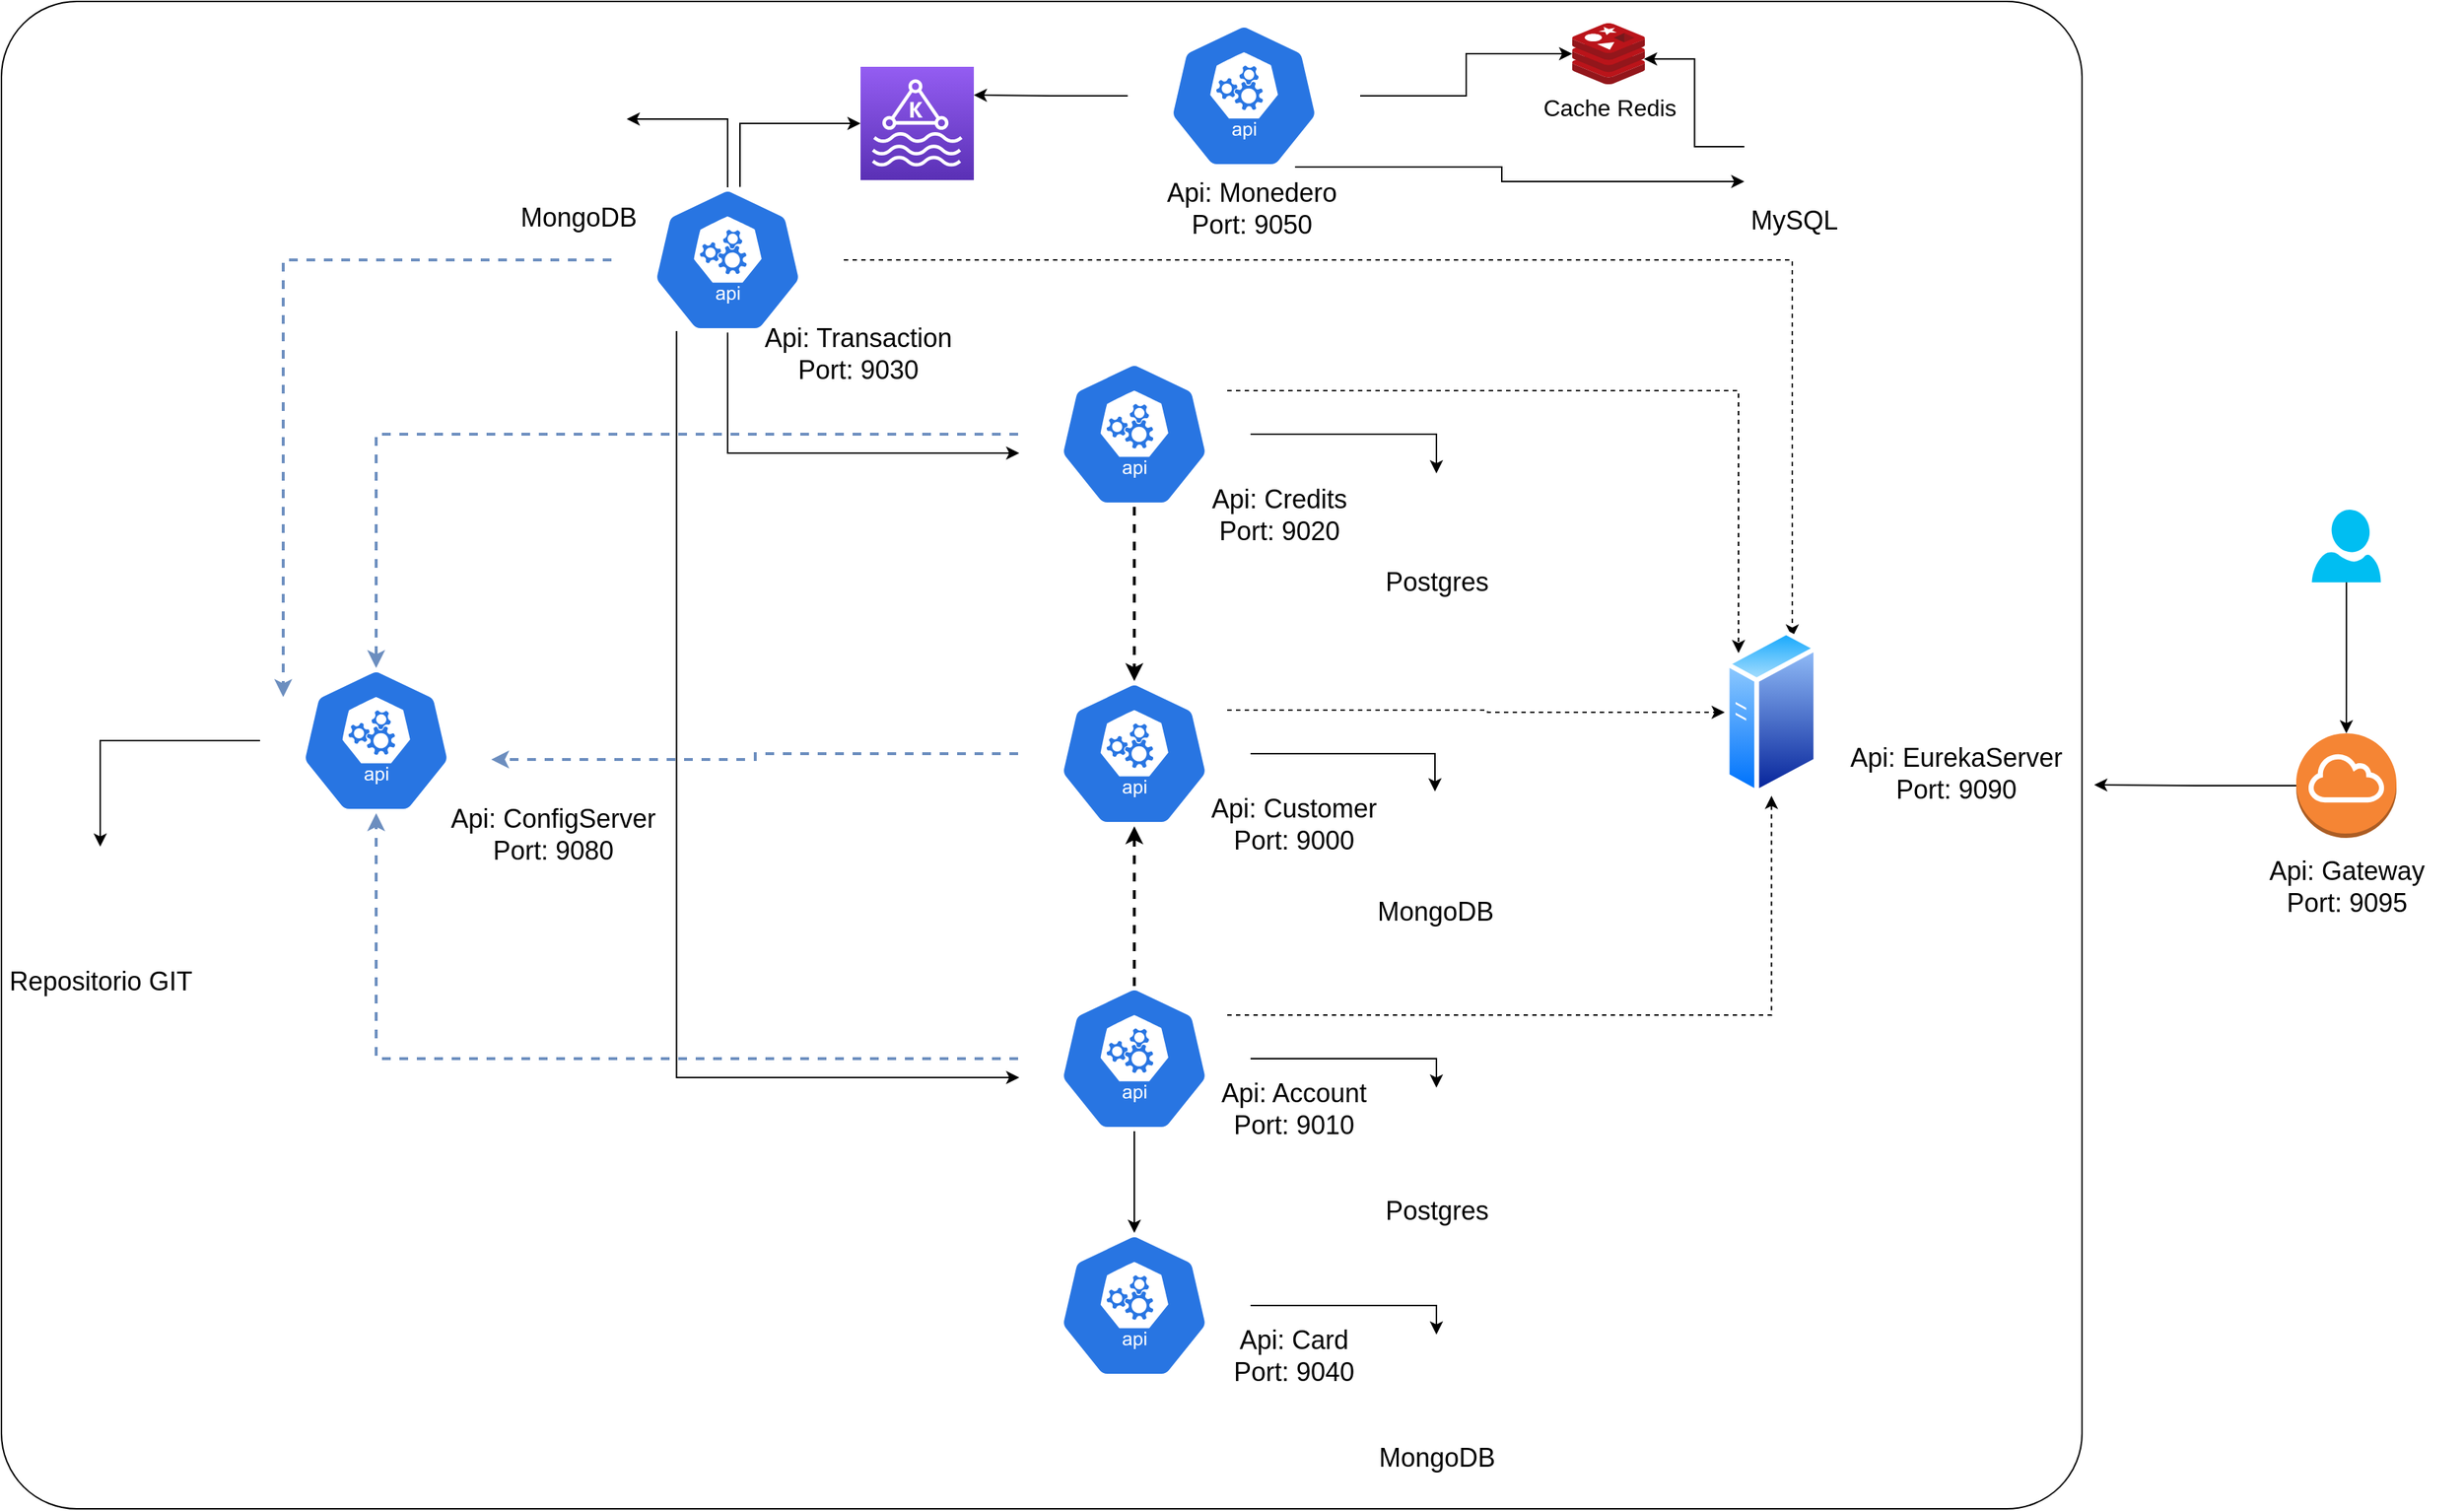 <mxfile version="20.3.0" type="device" pages="2"><diagram name="Page-1" id="e3a06f82-3646-2815-327d-82caf3d4e204"><mxGraphModel dx="2595" dy="1348" grid="0" gridSize="10" guides="1" tooltips="1" connect="1" arrows="1" fold="1" page="1" pageScale="1.5" pageWidth="1169" pageHeight="826" background="none" math="0" shadow="0"><root><mxCell id="0" style=";html=1;"/><mxCell id="1" style=";html=1;" parent="0"/><mxCell id="uEugJP3mROyl1svzty02-6" value="" style="rounded=1;whiteSpace=wrap;html=1;arcSize=5;" parent="1" vertex="1"><mxGeometry x="46" y="94" width="1432.5" height="1038" as="geometry"/></mxCell><mxCell id="dN-wXDbTbQcWqet0-IBB-1" value="&lt;font style=&quot;font-size: 18px;&quot;&gt;MongoDB&lt;/font&gt;" style="shape=image;html=1;verticalAlign=top;verticalLabelPosition=bottom;labelBackgroundColor=#ffffff;imageAspect=0;aspect=fixed;image=https://cdn4.iconfinder.com/data/icons/Primo_Icons/PNG/128x128/database_active.png" parent="1" vertex="1"><mxGeometry x="1000" y="638" width="66" height="66" as="geometry"/></mxCell><mxCell id="dN-wXDbTbQcWqet0-IBB-2" value="&lt;font style=&quot;font-size: 18px;&quot;&gt;Postgres&lt;/font&gt;" style="shape=image;html=1;verticalAlign=top;verticalLabelPosition=bottom;labelBackgroundColor=#ffffff;imageAspect=0;aspect=fixed;image=https://cdn4.iconfinder.com/data/icons/Primo_Icons/PNG/128x128/database_active.png" parent="1" vertex="1"><mxGeometry x="1000" y="842" width="68" height="68" as="geometry"/></mxCell><mxCell id="dN-wXDbTbQcWqet0-IBB-4" style="edgeStyle=orthogonalEdgeStyle;rounded=0;orthogonalLoop=1;jettySize=auto;html=1;entryX=0.5;entryY=0;entryDx=0;entryDy=0;" parent="1" source="dN-wXDbTbQcWqet0-IBB-3" target="dN-wXDbTbQcWqet0-IBB-1" edge="1"><mxGeometry relative="1" as="geometry"/></mxCell><mxCell id="qxqco0_UDsjfnpBZdCfZ-5" style="edgeStyle=orthogonalEdgeStyle;rounded=0;orthogonalLoop=1;jettySize=auto;html=1;entryX=0;entryY=0.5;entryDx=0;entryDy=0;exitX=0.9;exitY=0.2;exitDx=0;exitDy=0;exitPerimeter=0;dashed=1;" parent="1" source="dN-wXDbTbQcWqet0-IBB-3" target="qxqco0_UDsjfnpBZdCfZ-1" edge="1"><mxGeometry relative="1" as="geometry"/></mxCell><mxCell id="qxqco0_UDsjfnpBZdCfZ-10" style="edgeStyle=orthogonalEdgeStyle;rounded=0;orthogonalLoop=1;jettySize=auto;html=1;entryX=0.995;entryY=0.63;entryDx=0;entryDy=0;entryPerimeter=0;dashed=1;fillColor=#dae8fc;strokeColor=#6c8ebf;endSize=6;strokeWidth=2;" parent="1" source="dN-wXDbTbQcWqet0-IBB-3" target="qxqco0_UDsjfnpBZdCfZ-8" edge="1"><mxGeometry relative="1" as="geometry"/></mxCell><mxCell id="dN-wXDbTbQcWqet0-IBB-3" value="" style="sketch=0;html=1;dashed=0;whitespace=wrap;fillColor=#2875E2;strokeColor=#ffffff;points=[[0.005,0.63,0],[0.1,0.2,0],[0.9,0.2,0],[0.5,0,0],[0.995,0.63,0],[0.72,0.99,0],[0.5,1,0],[0.28,0.99,0]];shape=mxgraph.kubernetes.icon;prIcon=api" parent="1" vertex="1"><mxGeometry x="746" y="562" width="160" height="100" as="geometry"/></mxCell><mxCell id="6RL3uAQKzp40tsSBI6cF-1" value="&lt;font style=&quot;font-size: 18px;&quot;&gt;Api: Customer&lt;br&gt;Port: 9000&lt;/font&gt;" style="text;html=1;strokeColor=none;fillColor=none;align=center;verticalAlign=middle;whiteSpace=wrap;rounded=0;" parent="1" vertex="1"><mxGeometry x="876" y="646" width="120" height="30" as="geometry"/></mxCell><mxCell id="6RL3uAQKzp40tsSBI6cF-4" style="edgeStyle=orthogonalEdgeStyle;rounded=0;orthogonalLoop=1;jettySize=auto;html=1;entryX=0.5;entryY=0;entryDx=0;entryDy=0;" parent="1" source="6RL3uAQKzp40tsSBI6cF-2" target="dN-wXDbTbQcWqet0-IBB-2" edge="1"><mxGeometry relative="1" as="geometry"/></mxCell><mxCell id="qxqco0_UDsjfnpBZdCfZ-3" style="edgeStyle=orthogonalEdgeStyle;rounded=0;orthogonalLoop=1;jettySize=auto;html=1;entryX=0.5;entryY=1;entryDx=0;entryDy=0;exitX=0.9;exitY=0.2;exitDx=0;exitDy=0;exitPerimeter=0;dashed=1;" parent="1" source="6RL3uAQKzp40tsSBI6cF-2" target="qxqco0_UDsjfnpBZdCfZ-1" edge="1"><mxGeometry relative="1" as="geometry"/></mxCell><mxCell id="qxqco0_UDsjfnpBZdCfZ-13" style="edgeStyle=orthogonalEdgeStyle;rounded=0;orthogonalLoop=1;jettySize=auto;html=1;entryX=0.5;entryY=1;entryDx=0;entryDy=0;entryPerimeter=0;dashed=1;fillColor=#dae8fc;strokeColor=#6c8ebf;endSize=6;strokeWidth=2;" parent="1" source="6RL3uAQKzp40tsSBI6cF-2" target="qxqco0_UDsjfnpBZdCfZ-8" edge="1"><mxGeometry relative="1" as="geometry"/></mxCell><mxCell id="qxqco0_UDsjfnpBZdCfZ-14" style="edgeStyle=orthogonalEdgeStyle;rounded=0;orthogonalLoop=1;jettySize=auto;html=1;entryX=0.5;entryY=1;entryDx=0;entryDy=0;entryPerimeter=0;dashed=1;endSize=6;strokeColor=default;strokeWidth=2;" parent="1" source="6RL3uAQKzp40tsSBI6cF-2" target="dN-wXDbTbQcWqet0-IBB-3" edge="1"><mxGeometry relative="1" as="geometry"/></mxCell><mxCell id="GO2MfbL3ci0-ruRU1eLF-5" style="edgeStyle=orthogonalEdgeStyle;rounded=0;orthogonalLoop=1;jettySize=auto;html=1;entryX=0.5;entryY=0;entryDx=0;entryDy=0;entryPerimeter=0;" parent="1" source="6RL3uAQKzp40tsSBI6cF-2" target="GO2MfbL3ci0-ruRU1eLF-3" edge="1"><mxGeometry relative="1" as="geometry"/></mxCell><mxCell id="6RL3uAQKzp40tsSBI6cF-2" value="" style="sketch=0;html=1;dashed=0;whitespace=wrap;fillColor=#2875E2;strokeColor=#ffffff;points=[[0.005,0.63,0],[0.1,0.2,0],[0.9,0.2,0],[0.5,0,0],[0.995,0.63,0],[0.72,0.99,0],[0.5,1,0],[0.28,0.99,0]];shape=mxgraph.kubernetes.icon;prIcon=api" parent="1" vertex="1"><mxGeometry x="746" y="772" width="160" height="100" as="geometry"/></mxCell><mxCell id="6RL3uAQKzp40tsSBI6cF-3" value="&lt;font style=&quot;font-size: 18px;&quot;&gt;Api: Account&lt;br&gt;Port: 9010&lt;/font&gt;" style="text;html=1;strokeColor=none;fillColor=none;align=center;verticalAlign=middle;whiteSpace=wrap;rounded=0;" parent="1" vertex="1"><mxGeometry x="876" y="842" width="120" height="30" as="geometry"/></mxCell><mxCell id="6RL3uAQKzp40tsSBI6cF-5" value="&lt;font style=&quot;font-size: 18px;&quot;&gt;Postgres&lt;/font&gt;" style="shape=image;html=1;verticalAlign=top;verticalLabelPosition=bottom;labelBackgroundColor=#ffffff;imageAspect=0;aspect=fixed;image=https://cdn4.iconfinder.com/data/icons/Primo_Icons/PNG/128x128/database_active.png" parent="1" vertex="1"><mxGeometry x="1005" y="419" width="58" height="58" as="geometry"/></mxCell><mxCell id="6RL3uAQKzp40tsSBI6cF-6" style="edgeStyle=orthogonalEdgeStyle;rounded=0;orthogonalLoop=1;jettySize=auto;html=1;entryX=0.5;entryY=0;entryDx=0;entryDy=0;" parent="1" source="6RL3uAQKzp40tsSBI6cF-7" target="6RL3uAQKzp40tsSBI6cF-5" edge="1"><mxGeometry relative="1" as="geometry"/></mxCell><mxCell id="qxqco0_UDsjfnpBZdCfZ-2" style="edgeStyle=orthogonalEdgeStyle;rounded=0;orthogonalLoop=1;jettySize=auto;html=1;exitX=0.9;exitY=0.2;exitDx=0;exitDy=0;exitPerimeter=0;entryX=0;entryY=0;entryDx=0;entryDy=0;dashed=1;" parent="1" source="6RL3uAQKzp40tsSBI6cF-7" target="qxqco0_UDsjfnpBZdCfZ-1" edge="1"><mxGeometry relative="1" as="geometry"/></mxCell><mxCell id="qxqco0_UDsjfnpBZdCfZ-11" style="edgeStyle=orthogonalEdgeStyle;rounded=0;orthogonalLoop=1;jettySize=auto;html=1;entryX=0.5;entryY=0;entryDx=0;entryDy=0;entryPerimeter=0;dashed=1;fillColor=#dae8fc;strokeColor=#6c8ebf;endSize=6;strokeWidth=2;" parent="1" source="6RL3uAQKzp40tsSBI6cF-7" target="qxqco0_UDsjfnpBZdCfZ-8" edge="1"><mxGeometry relative="1" as="geometry"/></mxCell><mxCell id="qxqco0_UDsjfnpBZdCfZ-15" style="edgeStyle=orthogonalEdgeStyle;rounded=0;orthogonalLoop=1;jettySize=auto;html=1;entryX=0.5;entryY=0;entryDx=0;entryDy=0;entryPerimeter=0;dashed=1;endSize=6;strokeColor=default;strokeWidth=2;" parent="1" source="6RL3uAQKzp40tsSBI6cF-7" target="dN-wXDbTbQcWqet0-IBB-3" edge="1"><mxGeometry relative="1" as="geometry"/></mxCell><mxCell id="6RL3uAQKzp40tsSBI6cF-7" value="" style="sketch=0;html=1;dashed=0;whitespace=wrap;fillColor=#2875E2;strokeColor=#ffffff;points=[[0.005,0.63,0],[0.1,0.2,0],[0.9,0.2,0],[0.5,0,0],[0.995,0.63,0],[0.72,0.99,0],[0.5,1,0],[0.28,0.99,0]];shape=mxgraph.kubernetes.icon;prIcon=api" parent="1" vertex="1"><mxGeometry x="746" y="342" width="160" height="100" as="geometry"/></mxCell><mxCell id="6RL3uAQKzp40tsSBI6cF-8" value="&lt;font style=&quot;font-size: 18px;&quot;&gt;Api: Credits&lt;br&gt;Port: 9020&lt;/font&gt;" style="text;html=1;strokeColor=none;fillColor=none;align=center;verticalAlign=middle;whiteSpace=wrap;rounded=0;" parent="1" vertex="1"><mxGeometry x="866" y="433" width="120" height="30" as="geometry"/></mxCell><mxCell id="6RL3uAQKzp40tsSBI6cF-9" value="&lt;font style=&quot;font-size: 18px;&quot;&gt;MongoDB&lt;/font&gt;" style="shape=image;html=1;verticalAlign=top;verticalLabelPosition=bottom;labelBackgroundColor=#ffffff;imageAspect=0;aspect=fixed;image=https://cdn4.iconfinder.com/data/icons/Primo_Icons/PNG/128x128/database_active.png" parent="1" vertex="1"><mxGeometry x="408.5" y="158" width="68" height="68" as="geometry"/></mxCell><mxCell id="6RL3uAQKzp40tsSBI6cF-10" style="edgeStyle=orthogonalEdgeStyle;rounded=0;orthogonalLoop=1;jettySize=auto;html=1;entryX=1;entryY=0.25;entryDx=0;entryDy=0;" parent="1" source="6RL3uAQKzp40tsSBI6cF-11" target="6RL3uAQKzp40tsSBI6cF-9" edge="1"><mxGeometry relative="1" as="geometry"><mxPoint x="506" y="202" as="targetPoint"/></mxGeometry></mxCell><mxCell id="6RL3uAQKzp40tsSBI6cF-17" style="edgeStyle=orthogonalEdgeStyle;rounded=0;orthogonalLoop=1;jettySize=auto;html=1;entryX=0.005;entryY=0.63;entryDx=0;entryDy=0;entryPerimeter=0;fontSize=18;exitX=0.5;exitY=1;exitDx=0;exitDy=0;exitPerimeter=0;" parent="1" source="6RL3uAQKzp40tsSBI6cF-11" target="6RL3uAQKzp40tsSBI6cF-7" edge="1"><mxGeometry relative="1" as="geometry"/></mxCell><mxCell id="6RL3uAQKzp40tsSBI6cF-18" style="edgeStyle=orthogonalEdgeStyle;rounded=0;orthogonalLoop=1;jettySize=auto;html=1;entryX=0.005;entryY=0.63;entryDx=0;entryDy=0;entryPerimeter=0;fontSize=18;exitX=0.28;exitY=0.99;exitDx=0;exitDy=0;exitPerimeter=0;" parent="1" source="6RL3uAQKzp40tsSBI6cF-11" target="6RL3uAQKzp40tsSBI6cF-2" edge="1"><mxGeometry relative="1" as="geometry"/></mxCell><mxCell id="qxqco0_UDsjfnpBZdCfZ-6" style="edgeStyle=orthogonalEdgeStyle;rounded=0;orthogonalLoop=1;jettySize=auto;html=1;entryX=0.75;entryY=0;entryDx=0;entryDy=0;dashed=1;" parent="1" source="6RL3uAQKzp40tsSBI6cF-11" target="qxqco0_UDsjfnpBZdCfZ-1" edge="1"><mxGeometry relative="1" as="geometry"/></mxCell><mxCell id="qxqco0_UDsjfnpBZdCfZ-12" style="edgeStyle=orthogonalEdgeStyle;rounded=0;orthogonalLoop=1;jettySize=auto;html=1;entryX=0.1;entryY=0.2;entryDx=0;entryDy=0;entryPerimeter=0;dashed=1;fillColor=#dae8fc;strokeColor=#6c8ebf;endSize=6;strokeWidth=2;" parent="1" source="6RL3uAQKzp40tsSBI6cF-11" target="qxqco0_UDsjfnpBZdCfZ-8" edge="1"><mxGeometry relative="1" as="geometry"/></mxCell><mxCell id="ICBz6puoNVKDmENVNibW-11" style="edgeStyle=orthogonalEdgeStyle;rounded=0;orthogonalLoop=1;jettySize=auto;html=1;entryX=0;entryY=0.5;entryDx=0;entryDy=0;entryPerimeter=0;exitX=0.553;exitY=-0.002;exitDx=0;exitDy=0;exitPerimeter=0;" parent="1" source="6RL3uAQKzp40tsSBI6cF-11" target="ICBz6puoNVKDmENVNibW-10" edge="1"><mxGeometry relative="1" as="geometry"/></mxCell><mxCell id="6RL3uAQKzp40tsSBI6cF-11" value="" style="sketch=0;html=1;dashed=0;whitespace=wrap;fillColor=#2875E2;strokeColor=#ffffff;points=[[0.005,0.63,0],[0.1,0.2,0],[0.9,0.2,0],[0.5,0,0],[0.995,0.63,0],[0.72,0.99,0],[0.5,1,0],[0.28,0.99,0]];shape=mxgraph.kubernetes.icon;prIcon=api" parent="1" vertex="1"><mxGeometry x="466" y="222" width="160" height="100" as="geometry"/></mxCell><mxCell id="6RL3uAQKzp40tsSBI6cF-12" value="&lt;font style=&quot;font-size: 18px;&quot;&gt;Api: Transaction&lt;br&gt;Port: 9030&lt;/font&gt;" style="text;html=1;strokeColor=none;fillColor=none;align=center;verticalAlign=middle;whiteSpace=wrap;rounded=0;" parent="1" vertex="1"><mxGeometry x="566" y="322" width="140" height="30" as="geometry"/></mxCell><mxCell id="qxqco0_UDsjfnpBZdCfZ-1" value="" style="aspect=fixed;perimeter=ellipsePerimeter;html=1;align=center;shadow=0;dashed=0;spacingTop=3;image;image=img/lib/active_directory/generic_server.svg;" parent="1" vertex="1"><mxGeometry x="1232.5" y="526" width="64.4" height="115" as="geometry"/></mxCell><mxCell id="qxqco0_UDsjfnpBZdCfZ-7" value="&lt;font style=&quot;font-size: 18px;&quot;&gt;Api: EurekaServer&lt;br&gt;Port: 9090&lt;/font&gt;" style="text;html=1;strokeColor=none;fillColor=none;align=center;verticalAlign=middle;whiteSpace=wrap;rounded=0;" parent="1" vertex="1"><mxGeometry x="1296.9" y="611" width="190" height="30" as="geometry"/></mxCell><mxCell id="KnO_NrOgCz2fqm7gvOoi-2" style="edgeStyle=orthogonalEdgeStyle;rounded=0;orthogonalLoop=1;jettySize=auto;html=1;entryX=0.5;entryY=0;entryDx=0;entryDy=0;fontSize=18;" parent="1" source="qxqco0_UDsjfnpBZdCfZ-8" target="KnO_NrOgCz2fqm7gvOoi-1" edge="1"><mxGeometry relative="1" as="geometry"/></mxCell><mxCell id="qxqco0_UDsjfnpBZdCfZ-8" value="" style="sketch=0;html=1;dashed=0;whitespace=wrap;fillColor=#2875E2;strokeColor=#ffffff;points=[[0.005,0.63,0],[0.1,0.2,0],[0.9,0.2,0],[0.5,0,0],[0.995,0.63,0],[0.72,0.99,0],[0.5,1,0],[0.28,0.99,0]];shape=mxgraph.kubernetes.icon;prIcon=api" parent="1" vertex="1"><mxGeometry x="224" y="553" width="160" height="100" as="geometry"/></mxCell><mxCell id="qxqco0_UDsjfnpBZdCfZ-9" value="&lt;font style=&quot;font-size: 18px;&quot;&gt;Api: ConfigServer&lt;br&gt;Port: 9080&lt;/font&gt;" style="text;html=1;strokeColor=none;fillColor=none;align=center;verticalAlign=middle;whiteSpace=wrap;rounded=0;" parent="1" vertex="1"><mxGeometry x="346" y="653" width="160" height="30" as="geometry"/></mxCell><mxCell id="KnO_NrOgCz2fqm7gvOoi-1" value="&lt;font style=&quot;font-size: 18px;&quot;&gt;Repositorio GIT&lt;/font&gt;" style="shape=image;html=1;verticalAlign=top;verticalLabelPosition=bottom;labelBackgroundColor=#ffffff;imageAspect=0;aspect=fixed;image=https://cdn0.iconfinder.com/data/icons/social-network-9/50/29-128.png" parent="1" vertex="1"><mxGeometry x="76" y="676" width="76" height="76" as="geometry"/></mxCell><mxCell id="GO2MfbL3ci0-ruRU1eLF-1" value="&lt;span style=&quot;font-size: 18px;&quot;&gt;MongoDB&lt;/span&gt;" style="shape=image;html=1;verticalAlign=top;verticalLabelPosition=bottom;labelBackgroundColor=#ffffff;imageAspect=0;aspect=fixed;image=https://cdn4.iconfinder.com/data/icons/Primo_Icons/PNG/128x128/database_active.png" parent="1" vertex="1"><mxGeometry x="1000" y="1012" width="68" height="68" as="geometry"/></mxCell><mxCell id="GO2MfbL3ci0-ruRU1eLF-2" style="edgeStyle=orthogonalEdgeStyle;rounded=0;orthogonalLoop=1;jettySize=auto;html=1;entryX=0.5;entryY=0;entryDx=0;entryDy=0;" parent="1" source="GO2MfbL3ci0-ruRU1eLF-3" target="GO2MfbL3ci0-ruRU1eLF-1" edge="1"><mxGeometry relative="1" as="geometry"/></mxCell><mxCell id="GO2MfbL3ci0-ruRU1eLF-3" value="" style="sketch=0;html=1;dashed=0;whitespace=wrap;fillColor=#2875E2;strokeColor=#ffffff;points=[[0.005,0.63,0],[0.1,0.2,0],[0.9,0.2,0],[0.5,0,0],[0.995,0.63,0],[0.72,0.99,0],[0.5,1,0],[0.28,0.99,0]];shape=mxgraph.kubernetes.icon;prIcon=api" parent="1" vertex="1"><mxGeometry x="746" y="942" width="160" height="100" as="geometry"/></mxCell><mxCell id="GO2MfbL3ci0-ruRU1eLF-4" value="&lt;font style=&quot;font-size: 18px;&quot;&gt;Api: Card&lt;br&gt;Port: 9040&lt;/font&gt;" style="text;html=1;strokeColor=none;fillColor=none;align=center;verticalAlign=middle;whiteSpace=wrap;rounded=0;" parent="1" vertex="1"><mxGeometry x="876" y="1012" width="120" height="30" as="geometry"/></mxCell><mxCell id="uEugJP3mROyl1svzty02-2" value="&lt;font style=&quot;font-size: 18px;&quot;&gt;Api: Gateway&lt;br&gt;Port: 9095&lt;/font&gt;" style="text;html=1;strokeColor=none;fillColor=none;align=center;verticalAlign=middle;whiteSpace=wrap;rounded=0;" parent="1" vertex="1"><mxGeometry x="1580.5" y="689" width="160" height="30" as="geometry"/></mxCell><mxCell id="QoogIabErylCJerVtqpl-5" style="edgeStyle=orthogonalEdgeStyle;rounded=0;orthogonalLoop=1;jettySize=auto;html=1;entryX=1;entryY=0.75;entryDx=0;entryDy=0;" edge="1" parent="1" source="uEugJP3mROyl1svzty02-3" target="qxqco0_UDsjfnpBZdCfZ-7"><mxGeometry relative="1" as="geometry"/></mxCell><mxCell id="uEugJP3mROyl1svzty02-3" value="" style="outlineConnect=0;dashed=0;verticalLabelPosition=bottom;verticalAlign=top;align=center;html=1;shape=mxgraph.aws3.internet_gateway;fillColor=#F58534;gradientColor=none;" parent="1" vertex="1"><mxGeometry x="1626" y="598" width="69" height="72" as="geometry"/></mxCell><mxCell id="uEugJP3mROyl1svzty02-5" style="edgeStyle=orthogonalEdgeStyle;rounded=0;orthogonalLoop=1;jettySize=auto;html=1;entryX=0.5;entryY=0;entryDx=0;entryDy=0;entryPerimeter=0;" parent="1" source="uEugJP3mROyl1svzty02-4" target="uEugJP3mROyl1svzty02-3" edge="1"><mxGeometry relative="1" as="geometry"/></mxCell><mxCell id="uEugJP3mROyl1svzty02-4" value="" style="verticalLabelPosition=bottom;html=1;verticalAlign=top;align=center;strokeColor=none;fillColor=#00BEF2;shape=mxgraph.azure.user;" parent="1" vertex="1"><mxGeometry x="1636.75" y="444" width="47.5" height="50" as="geometry"/></mxCell><mxCell id="QoogIabErylCJerVtqpl-3" style="edgeStyle=orthogonalEdgeStyle;rounded=0;orthogonalLoop=1;jettySize=auto;html=1;entryX=0.988;entryY=0.586;entryDx=0;entryDy=0;entryPerimeter=0;" edge="1" parent="1" source="ICBz6puoNVKDmENVNibW-1" target="ICBz6puoNVKDmENVNibW-6"><mxGeometry relative="1" as="geometry"/></mxCell><mxCell id="ICBz6puoNVKDmENVNibW-1" value="&lt;font style=&quot;font-size: 18px;&quot;&gt;MySQL&lt;/font&gt;" style="shape=image;html=1;verticalAlign=top;verticalLabelPosition=bottom;labelBackgroundColor=#ffffff;imageAspect=0;aspect=fixed;image=https://cdn4.iconfinder.com/data/icons/Primo_Icons/PNG/128x128/database_active.png" parent="1" vertex="1"><mxGeometry x="1246" y="160" width="68" height="68" as="geometry"/></mxCell><mxCell id="ICBz6puoNVKDmENVNibW-12" style="edgeStyle=orthogonalEdgeStyle;rounded=0;orthogonalLoop=1;jettySize=auto;html=1;entryX=1;entryY=0.25;entryDx=0;entryDy=0;entryPerimeter=0;" parent="1" source="ICBz6puoNVKDmENVNibW-3" target="ICBz6puoNVKDmENVNibW-10" edge="1"><mxGeometry relative="1" as="geometry"/></mxCell><mxCell id="QoogIabErylCJerVtqpl-4" style="edgeStyle=orthogonalEdgeStyle;rounded=0;orthogonalLoop=1;jettySize=auto;html=1;" edge="1" parent="1" source="ICBz6puoNVKDmENVNibW-3" target="ICBz6puoNVKDmENVNibW-6"><mxGeometry relative="1" as="geometry"/></mxCell><mxCell id="QoogIabErylCJerVtqpl-6" style="edgeStyle=orthogonalEdgeStyle;rounded=0;orthogonalLoop=1;jettySize=auto;html=1;exitX=0.72;exitY=0.99;exitDx=0;exitDy=0;exitPerimeter=0;" edge="1" parent="1" source="ICBz6puoNVKDmENVNibW-3" target="ICBz6puoNVKDmENVNibW-1"><mxGeometry relative="1" as="geometry"><Array as="points"><mxPoint x="1079" y="208"/><mxPoint x="1079" y="218"/></Array></mxGeometry></mxCell><mxCell id="ICBz6puoNVKDmENVNibW-3" value="" style="sketch=0;html=1;dashed=0;whitespace=wrap;fillColor=#2875E2;strokeColor=#ffffff;points=[[0.005,0.63,0],[0.1,0.2,0],[0.9,0.2,0],[0.5,0,0],[0.995,0.63,0],[0.72,0.99,0],[0.5,1,0],[0.28,0.99,0]];shape=mxgraph.kubernetes.icon;prIcon=api" parent="1" vertex="1"><mxGeometry x="821.5" y="109" width="160" height="100" as="geometry"/></mxCell><mxCell id="ICBz6puoNVKDmENVNibW-4" value="&lt;font style=&quot;font-size: 18px;&quot;&gt;Api: Monedero&lt;br&gt;Port: 9050&lt;/font&gt;" style="text;html=1;strokeColor=none;fillColor=none;align=center;verticalAlign=middle;whiteSpace=wrap;rounded=0;" parent="1" vertex="1"><mxGeometry x="836.5" y="222" width="140" height="30" as="geometry"/></mxCell><mxCell id="ICBz6puoNVKDmENVNibW-6" value="&lt;font style=&quot;font-size: 16px;&quot;&gt;Cache Redis&lt;/font&gt;" style="sketch=0;aspect=fixed;html=1;points=[];align=center;image;fontSize=12;image=img/lib/mscae/Cache_Redis_Product.svg;" parent="1" vertex="1"><mxGeometry x="1127.5" y="109" width="50" height="42" as="geometry"/></mxCell><mxCell id="ICBz6puoNVKDmENVNibW-10" value="" style="sketch=0;points=[[0,0,0],[0.25,0,0],[0.5,0,0],[0.75,0,0],[1,0,0],[0,1,0],[0.25,1,0],[0.5,1,0],[0.75,1,0],[1,1,0],[0,0.25,0],[0,0.5,0],[0,0.75,0],[1,0.25,0],[1,0.5,0],[1,0.75,0]];outlineConnect=0;fontColor=#232F3E;gradientColor=#945DF2;gradientDirection=north;fillColor=#5A30B5;strokeColor=#ffffff;dashed=0;verticalLabelPosition=bottom;verticalAlign=top;align=center;html=1;fontSize=12;fontStyle=0;aspect=fixed;shape=mxgraph.aws4.resourceIcon;resIcon=mxgraph.aws4.managed_streaming_for_kafka;" parent="1" vertex="1"><mxGeometry x="637.5" y="139" width="78" height="78" as="geometry"/></mxCell></root></mxGraphModel></diagram><diagram id="dw5x7UoUHklXkhh8BDn1" name="Página-2"><mxGraphModel dx="1038" dy="539" grid="1" gridSize="10" guides="1" tooltips="1" connect="1" arrows="1" fold="1" page="1" pageScale="1" pageWidth="827" pageHeight="1169" math="0" shadow="0"><root><mxCell id="0"/><mxCell id="1" parent="0"/><mxCell id="s3XNuIFhLNzncLDt-Sb0-6" value="" style="ellipse;shape=cloud;whiteSpace=wrap;html=1;" vertex="1" parent="1"><mxGeometry x="230" width="580" height="500" as="geometry"/></mxCell><mxCell id="s3XNuIFhLNzncLDt-Sb0-31" value="" style="shape=cube;whiteSpace=wrap;html=1;boundedLbl=1;backgroundOutline=1;darkOpacity=0.05;darkOpacity2=0.1;" vertex="1" parent="1"><mxGeometry x="330" y="40" width="480" height="390" as="geometry"/></mxCell><mxCell id="s3XNuIFhLNzncLDt-Sb0-5" style="edgeStyle=orthogonalEdgeStyle;rounded=0;orthogonalLoop=1;jettySize=auto;html=1;entryX=0.16;entryY=0.55;entryDx=0;entryDy=0;entryPerimeter=0;" edge="1" parent="1" source="s3XNuIFhLNzncLDt-Sb0-1" target="s3XNuIFhLNzncLDt-Sb0-6"><mxGeometry relative="1" as="geometry"><mxPoint x="234" y="270" as="targetPoint"/></mxGeometry></mxCell><mxCell id="s3XNuIFhLNzncLDt-Sb0-1" value="FrontEnd" style="shape=internalStorage;whiteSpace=wrap;html=1;backgroundOutline=1;dx=10;dy=10;" vertex="1" parent="1"><mxGeometry x="60" y="230" width="90" height="90" as="geometry"/></mxCell><mxCell id="s3XNuIFhLNzncLDt-Sb0-16" style="edgeStyle=orthogonalEdgeStyle;rounded=0;orthogonalLoop=1;jettySize=auto;html=1;entryX=0.5;entryY=0;entryDx=0;entryDy=0;entryPerimeter=0;" edge="1" parent="1" source="s3XNuIFhLNzncLDt-Sb0-7" target="s3XNuIFhLNzncLDt-Sb0-10"><mxGeometry relative="1" as="geometry"/></mxCell><mxCell id="s3XNuIFhLNzncLDt-Sb0-17" style="edgeStyle=orthogonalEdgeStyle;rounded=0;orthogonalLoop=1;jettySize=auto;html=1;entryX=0.005;entryY=0.63;entryDx=0;entryDy=0;entryPerimeter=0;" edge="1" parent="1" source="s3XNuIFhLNzncLDt-Sb0-7" target="s3XNuIFhLNzncLDt-Sb0-11"><mxGeometry relative="1" as="geometry"/></mxCell><mxCell id="s3XNuIFhLNzncLDt-Sb0-22" style="edgeStyle=orthogonalEdgeStyle;rounded=0;orthogonalLoop=1;jettySize=auto;html=1;entryX=1;entryY=0.5;entryDx=0;entryDy=0;entryPerimeter=0;" edge="1" parent="1" source="s3XNuIFhLNzncLDt-Sb0-7" target="s3XNuIFhLNzncLDt-Sb0-21"><mxGeometry relative="1" as="geometry"/></mxCell><mxCell id="s3XNuIFhLNzncLDt-Sb0-7" value="" style="sketch=0;html=1;dashed=0;whitespace=wrap;fillColor=#2875E2;strokeColor=#ffffff;points=[[0.005,0.63,0],[0.1,0.2,0],[0.9,0.2,0],[0.5,0,0],[0.995,0.63,0],[0.72,0.99,0],[0.5,1,0],[0.28,0.99,0]];shape=mxgraph.kubernetes.icon;prIcon=api" vertex="1" parent="1"><mxGeometry x="500" y="130" width="50" height="48" as="geometry"/></mxCell><mxCell id="s3XNuIFhLNzncLDt-Sb0-20" style="edgeStyle=orthogonalEdgeStyle;rounded=0;orthogonalLoop=1;jettySize=auto;html=1;entryX=0.005;entryY=0.63;entryDx=0;entryDy=0;entryPerimeter=0;" edge="1" parent="1" source="s3XNuIFhLNzncLDt-Sb0-8" target="s3XNuIFhLNzncLDt-Sb0-18"><mxGeometry relative="1" as="geometry"/></mxCell><mxCell id="s3XNuIFhLNzncLDt-Sb0-8" value="" style="sketch=0;html=1;dashed=0;whitespace=wrap;fillColor=#2875E2;strokeColor=#ffffff;points=[[0.005,0.63,0],[0.1,0.2,0],[0.9,0.2,0],[0.5,0,0],[0.995,0.63,0],[0.72,0.99,0],[0.5,1,0],[0.28,0.99,0]];shape=mxgraph.kubernetes.icon;prIcon=api" vertex="1" parent="1"><mxGeometry x="500" y="230" width="50" height="48" as="geometry"/></mxCell><mxCell id="s3XNuIFhLNzncLDt-Sb0-9" value="" style="sketch=0;html=1;dashed=0;whitespace=wrap;fillColor=#2875E2;strokeColor=#ffffff;points=[[0.005,0.63,0],[0.1,0.2,0],[0.9,0.2,0],[0.5,0,0],[0.995,0.63,0],[0.72,0.99,0],[0.5,1,0],[0.28,0.99,0]];shape=mxgraph.kubernetes.icon;prIcon=api" vertex="1" parent="1"><mxGeometry x="500" y="330" width="50" height="48" as="geometry"/></mxCell><mxCell id="s3XNuIFhLNzncLDt-Sb0-25" style="edgeStyle=orthogonalEdgeStyle;rounded=0;orthogonalLoop=1;jettySize=auto;html=1;entryX=0;entryY=0.5;entryDx=0;entryDy=0;entryPerimeter=0;" edge="1" parent="1" source="s3XNuIFhLNzncLDt-Sb0-10" target="s3XNuIFhLNzncLDt-Sb0-23"><mxGeometry relative="1" as="geometry"/></mxCell><mxCell id="s3XNuIFhLNzncLDt-Sb0-10" value="" style="sketch=0;html=1;dashed=0;whitespace=wrap;fillColor=#2875E2;strokeColor=#ffffff;points=[[0.005,0.63,0],[0.1,0.2,0],[0.9,0.2,0],[0.5,0,0],[0.995,0.63,0],[0.72,0.99,0],[0.5,1,0],[0.28,0.99,0]];shape=mxgraph.kubernetes.icon;prIcon=api" vertex="1" parent="1"><mxGeometry x="640" y="182" width="50" height="48" as="geometry"/></mxCell><mxCell id="s3XNuIFhLNzncLDt-Sb0-27" style="edgeStyle=orthogonalEdgeStyle;rounded=0;orthogonalLoop=1;jettySize=auto;html=1;entryX=0;entryY=0.5;entryDx=0;entryDy=0;entryPerimeter=0;" edge="1" parent="1" source="s3XNuIFhLNzncLDt-Sb0-11" target="s3XNuIFhLNzncLDt-Sb0-26"><mxGeometry relative="1" as="geometry"/></mxCell><mxCell id="s3XNuIFhLNzncLDt-Sb0-11" value="" style="sketch=0;html=1;dashed=0;whitespace=wrap;fillColor=#2875E2;strokeColor=#ffffff;points=[[0.005,0.63,0],[0.1,0.2,0],[0.9,0.2,0],[0.5,0,0],[0.995,0.63,0],[0.72,0.99,0],[0.5,1,0],[0.28,0.99,0]];shape=mxgraph.kubernetes.icon;prIcon=api" vertex="1" parent="1"><mxGeometry x="640" y="278" width="50" height="48" as="geometry"/></mxCell><mxCell id="s3XNuIFhLNzncLDt-Sb0-13" style="edgeStyle=orthogonalEdgeStyle;rounded=0;orthogonalLoop=1;jettySize=auto;html=1;entryX=0.005;entryY=0.63;entryDx=0;entryDy=0;entryPerimeter=0;" edge="1" parent="1" source="s3XNuIFhLNzncLDt-Sb0-12" target="s3XNuIFhLNzncLDt-Sb0-7"><mxGeometry relative="1" as="geometry"/></mxCell><mxCell id="s3XNuIFhLNzncLDt-Sb0-14" style="edgeStyle=orthogonalEdgeStyle;rounded=0;orthogonalLoop=1;jettySize=auto;html=1;entryX=0.005;entryY=0.63;entryDx=0;entryDy=0;entryPerimeter=0;" edge="1" parent="1" source="s3XNuIFhLNzncLDt-Sb0-12" target="s3XNuIFhLNzncLDt-Sb0-8"><mxGeometry relative="1" as="geometry"/></mxCell><mxCell id="s3XNuIFhLNzncLDt-Sb0-15" style="edgeStyle=orthogonalEdgeStyle;rounded=0;orthogonalLoop=1;jettySize=auto;html=1;entryX=0.005;entryY=0.63;entryDx=0;entryDy=0;entryPerimeter=0;" edge="1" parent="1" source="s3XNuIFhLNzncLDt-Sb0-12" target="s3XNuIFhLNzncLDt-Sb0-9"><mxGeometry relative="1" as="geometry"/></mxCell><mxCell id="s3XNuIFhLNzncLDt-Sb0-12" value="" style="outlineConnect=0;dashed=0;verticalLabelPosition=bottom;verticalAlign=top;align=center;html=1;shape=mxgraph.aws3.internet_gateway;fillColor=#F58534;gradientColor=none;" vertex="1" parent="1"><mxGeometry x="350" y="239" width="69" height="72" as="geometry"/></mxCell><mxCell id="s3XNuIFhLNzncLDt-Sb0-18" value="" style="sketch=0;html=1;dashed=0;whitespace=wrap;fillColor=#2875E2;strokeColor=#ffffff;points=[[0.005,0.63,0],[0.1,0.2,0],[0.9,0.2,0],[0.5,0,0],[0.995,0.63,0],[0.72,0.99,0],[0.5,1,0],[0.28,0.99,0]];shape=mxgraph.kubernetes.icon;prIcon=api" vertex="1" parent="1"><mxGeometry x="610" y="350" width="50" height="48" as="geometry"/></mxCell><mxCell id="s3XNuIFhLNzncLDt-Sb0-21" value="" style="shape=cylinder3;whiteSpace=wrap;html=1;boundedLbl=1;backgroundOutline=1;size=3.8;" vertex="1" parent="1"><mxGeometry x="470" y="70" width="30" height="40" as="geometry"/></mxCell><mxCell id="s3XNuIFhLNzncLDt-Sb0-23" value="" style="shape=cylinder3;whiteSpace=wrap;html=1;boundedLbl=1;backgroundOutline=1;size=3.8;" vertex="1" parent="1"><mxGeometry x="720" y="160" width="30" height="40" as="geometry"/></mxCell><mxCell id="s3XNuIFhLNzncLDt-Sb0-26" value="" style="shape=cylinder3;whiteSpace=wrap;html=1;boundedLbl=1;backgroundOutline=1;size=3.8;" vertex="1" parent="1"><mxGeometry x="730" y="300" width="30" height="40" as="geometry"/></mxCell><mxCell id="s3XNuIFhLNzncLDt-Sb0-29" value="" style="verticalLabelPosition=bottom;html=1;verticalAlign=top;align=center;strokeColor=none;fillColor=#00BEF2;shape=mxgraph.azure.github_code;pointerEvents=1;" vertex="1" parent="1"><mxGeometry x="760" y="510" width="50" height="50" as="geometry"/></mxCell><mxCell id="s3XNuIFhLNzncLDt-Sb0-32" value="Contenedor&lt;br&gt;Docker&lt;br&gt;Kubernet" style="text;html=1;strokeColor=none;fillColor=none;align=center;verticalAlign=middle;whiteSpace=wrap;rounded=0;" vertex="1" parent="1"><mxGeometry x="359" y="75" width="60" height="30" as="geometry"/></mxCell><mxCell id="s3XNuIFhLNzncLDt-Sb0-34" style="edgeStyle=orthogonalEdgeStyle;rounded=0;orthogonalLoop=1;jettySize=auto;html=1;entryX=0;entryY=0.5;entryDx=0;entryDy=0;entryPerimeter=0;" edge="1" parent="1" source="s3XNuIFhLNzncLDt-Sb0-33" target="s3XNuIFhLNzncLDt-Sb0-29"><mxGeometry relative="1" as="geometry"/></mxCell><mxCell id="s3XNuIFhLNzncLDt-Sb0-33" value="" style="sketch=0;html=1;dashed=0;whitespace=wrap;fillColor=#2875E2;strokeColor=#ffffff;points=[[0.005,0.63,0],[0.1,0.2,0],[0.9,0.2,0],[0.5,0,0],[0.995,0.63,0],[0.72,0.99,0],[0.5,1,0],[0.28,0.99,0]];shape=mxgraph.kubernetes.icon;prIcon=api" vertex="1" parent="1"><mxGeometry x="380" y="378" width="50" height="48" as="geometry"/></mxCell></root></mxGraphModel></diagram></mxfile>
